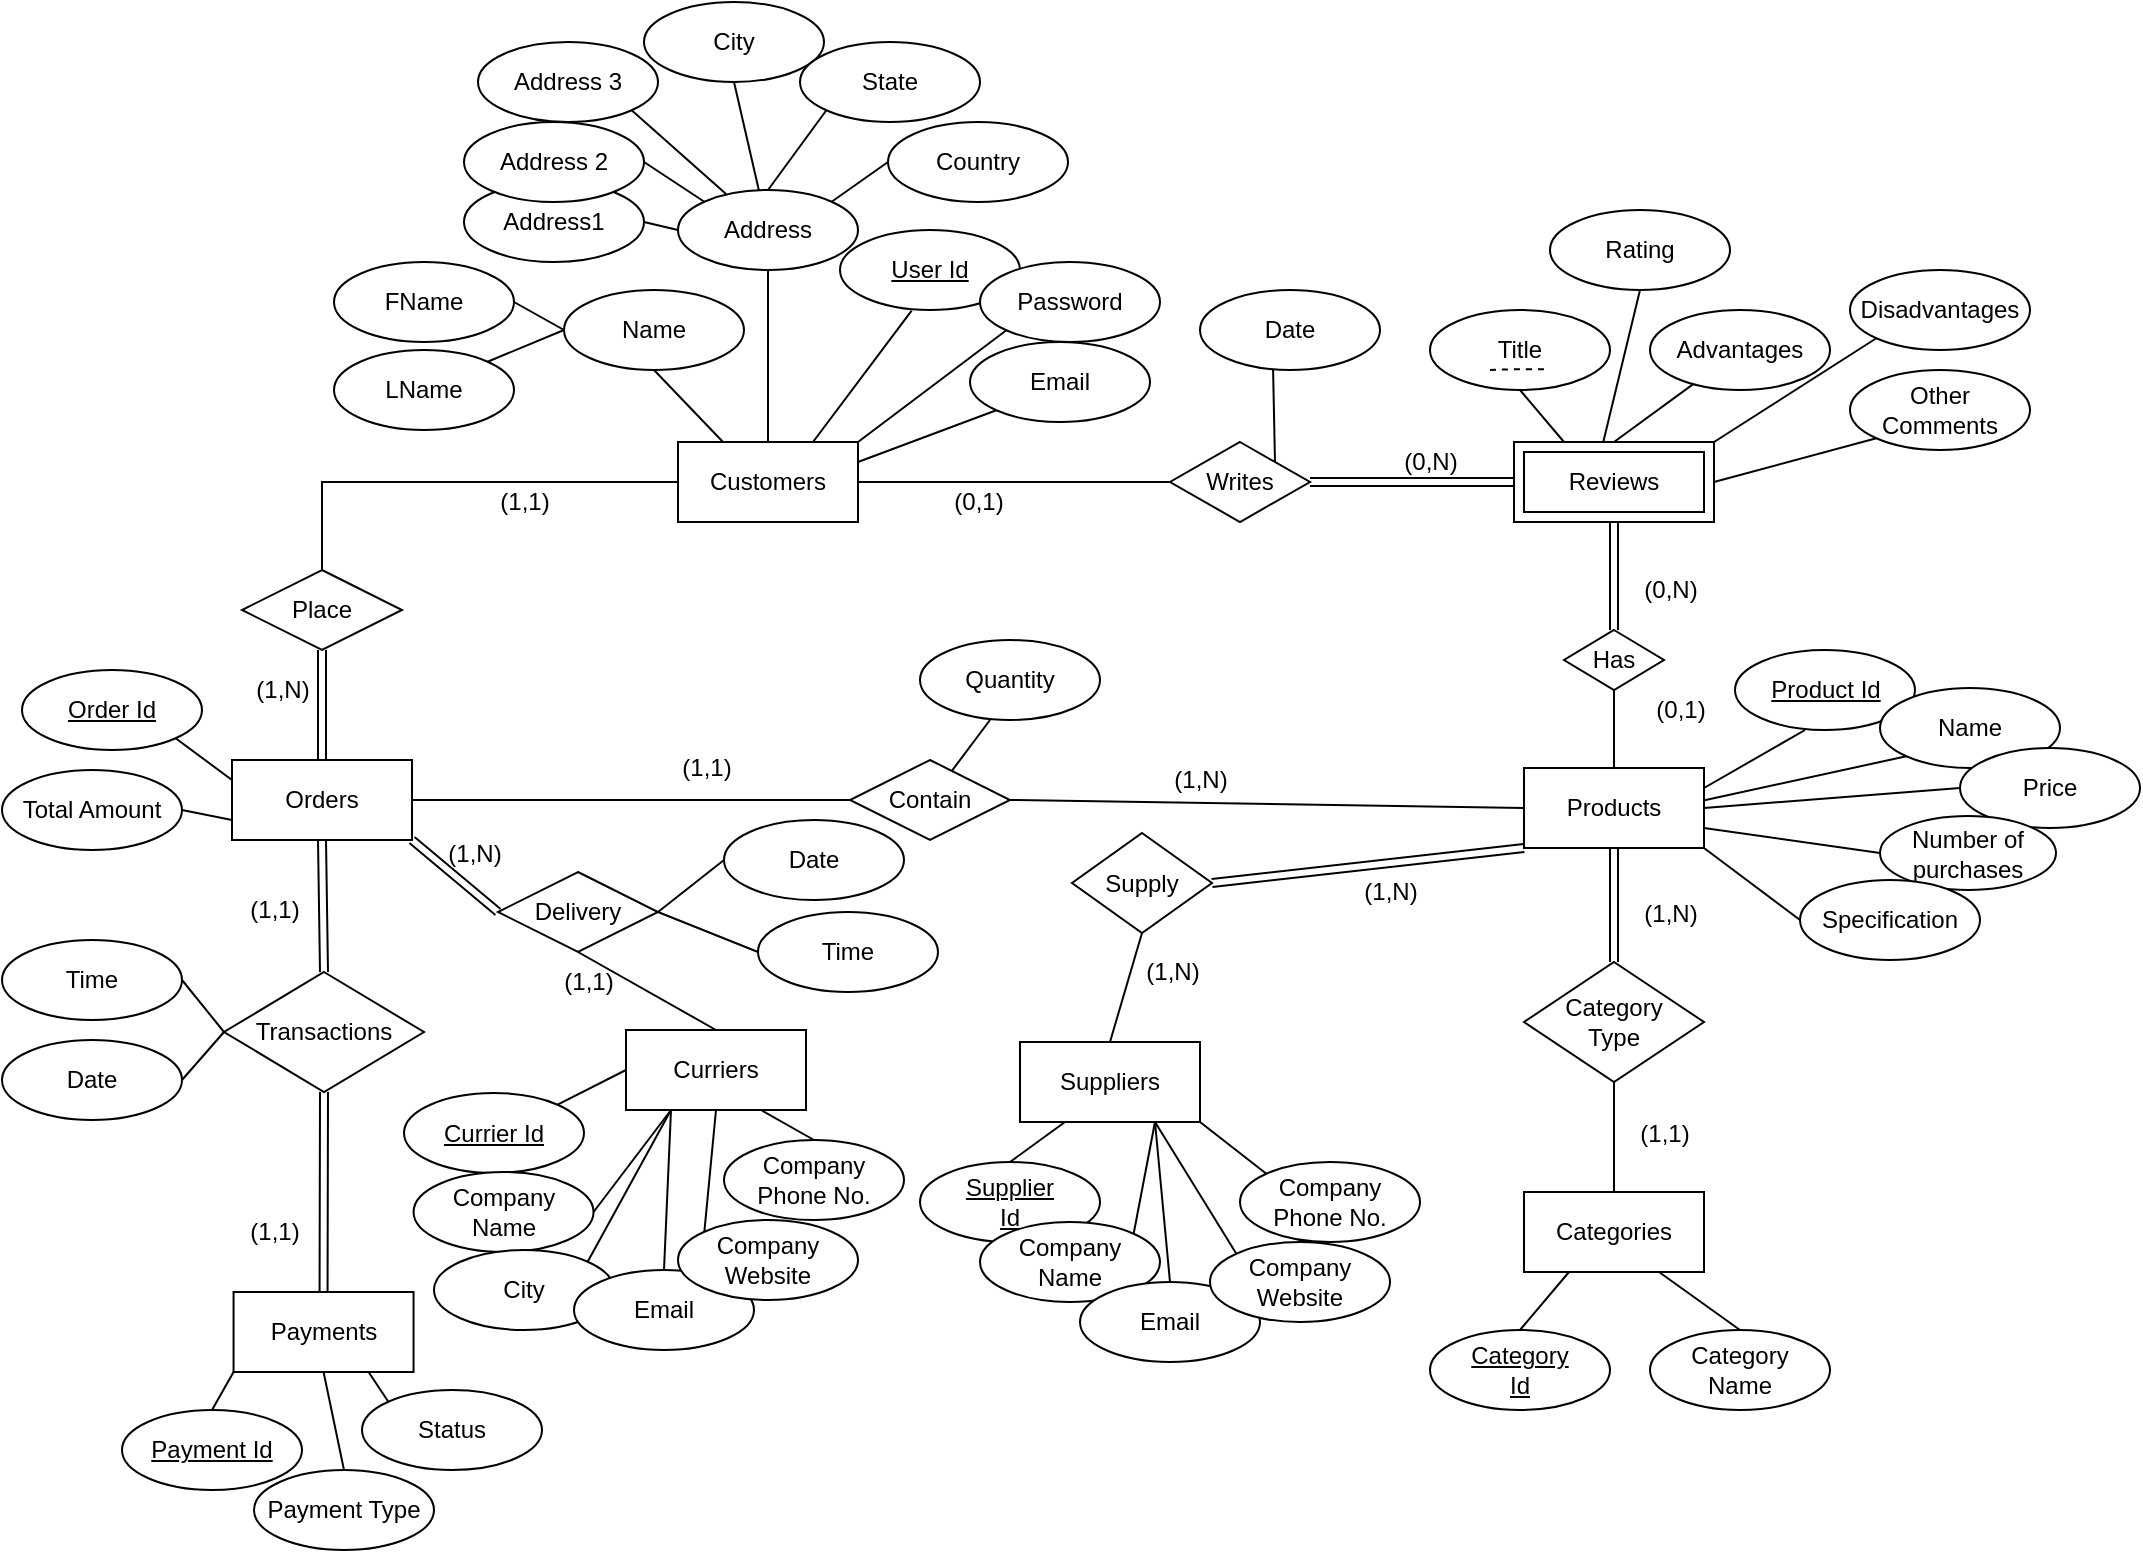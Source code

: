 <mxfile version="12.8.8" type="device"><diagram id="C5RBs43oDa-KdzZeNtuy" name="Page-1"><mxGraphModel dx="1609" dy="469" grid="1" gridSize="10" guides="1" tooltips="1" connect="1" arrows="1" fold="1" page="1" pageScale="1" pageWidth="827" pageHeight="1169" math="0" shadow="0"><root><mxCell id="WIyWlLk6GJQsqaUBKTNV-0"/><mxCell id="WIyWlLk6GJQsqaUBKTNV-1" parent="WIyWlLk6GJQsqaUBKTNV-0"/><mxCell id="4yRREHKx-woTdIR72uTQ-0" value="Customers" style="rounded=0;whiteSpace=wrap;html=1;" parent="WIyWlLk6GJQsqaUBKTNV-1" vertex="1"><mxGeometry x="217" y="270" width="90" height="40" as="geometry"/></mxCell><mxCell id="4yRREHKx-woTdIR72uTQ-2" value="Orders" style="rounded=0;whiteSpace=wrap;html=1;" parent="WIyWlLk6GJQsqaUBKTNV-1" vertex="1"><mxGeometry x="-6.0" y="429" width="90" height="40" as="geometry"/></mxCell><mxCell id="4yRREHKx-woTdIR72uTQ-7" value="Payments" style="rounded=0;whiteSpace=wrap;html=1;" parent="WIyWlLk6GJQsqaUBKTNV-1" vertex="1"><mxGeometry x="-5.22" y="695" width="90" height="40" as="geometry"/></mxCell><object label="" id="4yRREHKx-woTdIR72uTQ-14"><mxCell style="endArrow=none;html=1;rounded=0;exitX=0.5;exitY=0;exitDx=0;exitDy=0;entryX=0;entryY=0.5;entryDx=0;entryDy=0;comic=0;" parent="WIyWlLk6GJQsqaUBKTNV-1" source="4yRREHKx-woTdIR72uTQ-27" target="4yRREHKx-woTdIR72uTQ-0" edge="1"><mxGeometry relative="1" as="geometry"><mxPoint x="154" y="314" as="sourcePoint"/><mxPoint x="248" y="284" as="targetPoint"/><Array as="points"><mxPoint x="39" y="290"/></Array></mxGeometry></mxCell></object><mxCell id="4yRREHKx-woTdIR72uTQ-16" value="" style="shape=link;html=1;rounded=0;entryX=0.5;entryY=1;entryDx=0;entryDy=0;" parent="WIyWlLk6GJQsqaUBKTNV-1" source="4yRREHKx-woTdIR72uTQ-2" target="4yRREHKx-woTdIR72uTQ-27" edge="1"><mxGeometry relative="1" as="geometry"><mxPoint x="134" y="454" as="sourcePoint"/><mxPoint x="44" y="324" as="targetPoint"/></mxGeometry></mxCell><mxCell id="4yRREHKx-woTdIR72uTQ-19" value="(1,N)" style="text;html=1;align=center;verticalAlign=middle;resizable=0;points=[];autosize=1;" parent="WIyWlLk6GJQsqaUBKTNV-1" vertex="1"><mxGeometry x="-1" y="384" width="40" height="20" as="geometry"/></mxCell><mxCell id="4yRREHKx-woTdIR72uTQ-20" value="(1,1)" style="text;html=1;align=center;verticalAlign=middle;resizable=0;points=[];autosize=1;" parent="WIyWlLk6GJQsqaUBKTNV-1" vertex="1"><mxGeometry x="120" y="290" width="40" height="20" as="geometry"/></mxCell><mxCell id="4yRREHKx-woTdIR72uTQ-21" value="Transactions" style="shape=rhombus;perimeter=rhombusPerimeter;whiteSpace=wrap;html=1;align=center;" parent="WIyWlLk6GJQsqaUBKTNV-1" vertex="1"><mxGeometry x="-10" y="535" width="100" height="60" as="geometry"/></mxCell><mxCell id="4yRREHKx-woTdIR72uTQ-22" value="" style="shape=link;html=1;rounded=0;entryX=0.5;entryY=1;entryDx=0;entryDy=0;exitX=0.5;exitY=0;exitDx=0;exitDy=0;" parent="WIyWlLk6GJQsqaUBKTNV-1" source="4yRREHKx-woTdIR72uTQ-21" target="4yRREHKx-woTdIR72uTQ-2" edge="1"><mxGeometry relative="1" as="geometry"><mxPoint x="49.78" y="444" as="sourcePoint"/><mxPoint x="49.78" y="384" as="targetPoint"/></mxGeometry></mxCell><mxCell id="4yRREHKx-woTdIR72uTQ-23" value="(1,1)" style="text;html=1;align=center;verticalAlign=middle;resizable=0;points=[];autosize=1;" parent="WIyWlLk6GJQsqaUBKTNV-1" vertex="1"><mxGeometry x="-5.22" y="494" width="40" height="20" as="geometry"/></mxCell><mxCell id="4yRREHKx-woTdIR72uTQ-25" value="" style="shape=link;html=1;rounded=0;entryX=0.5;entryY=1;entryDx=0;entryDy=0;exitX=0.5;exitY=0;exitDx=0;exitDy=0;" parent="WIyWlLk6GJQsqaUBKTNV-1" source="4yRREHKx-woTdIR72uTQ-7" target="4yRREHKx-woTdIR72uTQ-21" edge="1"><mxGeometry relative="1" as="geometry"><mxPoint x="49.78" y="495" as="sourcePoint"/><mxPoint x="49.78" y="445" as="targetPoint"/></mxGeometry></mxCell><mxCell id="4yRREHKx-woTdIR72uTQ-26" value="(1,1)" style="text;html=1;align=center;verticalAlign=middle;resizable=0;points=[];autosize=1;" parent="WIyWlLk6GJQsqaUBKTNV-1" vertex="1"><mxGeometry x="-5.22" y="655" width="40" height="20" as="geometry"/></mxCell><mxCell id="4yRREHKx-woTdIR72uTQ-27" value="Place" style="shape=rhombus;perimeter=rhombusPerimeter;whiteSpace=wrap;html=1;align=center;" parent="WIyWlLk6GJQsqaUBKTNV-1" vertex="1"><mxGeometry x="-1" y="334" width="80" height="40" as="geometry"/></mxCell><mxCell id="4yRREHKx-woTdIR72uTQ-28" value="Writes" style="shape=rhombus;perimeter=rhombusPerimeter;whiteSpace=wrap;html=1;align=center;" parent="WIyWlLk6GJQsqaUBKTNV-1" vertex="1"><mxGeometry x="463" y="270" width="70" height="40" as="geometry"/></mxCell><mxCell id="4yRREHKx-woTdIR72uTQ-29" value="" style="endArrow=none;html=1;rounded=0;entryX=0;entryY=0.5;entryDx=0;entryDy=0;exitX=1;exitY=0.5;exitDx=0;exitDy=0;" parent="WIyWlLk6GJQsqaUBKTNV-1" source="4yRREHKx-woTdIR72uTQ-0" target="4yRREHKx-woTdIR72uTQ-28" edge="1"><mxGeometry relative="1" as="geometry"><mxPoint x="213" y="480" as="sourcePoint"/><mxPoint x="373" y="480" as="targetPoint"/></mxGeometry></mxCell><mxCell id="4yRREHKx-woTdIR72uTQ-30" value="(0,1)" style="text;html=1;align=center;verticalAlign=middle;resizable=0;points=[];autosize=1;" parent="WIyWlLk6GJQsqaUBKTNV-1" vertex="1"><mxGeometry x="347" y="290" width="40" height="20" as="geometry"/></mxCell><mxCell id="4yRREHKx-woTdIR72uTQ-31" value="Reviews" style="shape=ext;margin=3;double=1;whiteSpace=wrap;html=1;align=center;" parent="WIyWlLk6GJQsqaUBKTNV-1" vertex="1"><mxGeometry x="635" y="270" width="100" height="40" as="geometry"/></mxCell><mxCell id="4yRREHKx-woTdIR72uTQ-32" value="" style="shape=link;html=1;rounded=0;entryX=1;entryY=0.5;entryDx=0;entryDy=0;" parent="WIyWlLk6GJQsqaUBKTNV-1" source="4yRREHKx-woTdIR72uTQ-31" target="4yRREHKx-woTdIR72uTQ-28" edge="1"><mxGeometry relative="1" as="geometry"><mxPoint x="133" y="420" as="sourcePoint"/><mxPoint x="133" y="360" as="targetPoint"/></mxGeometry></mxCell><mxCell id="4yRREHKx-woTdIR72uTQ-33" value="(0,N)" style="text;html=1;align=center;verticalAlign=middle;resizable=0;points=[];autosize=1;" parent="WIyWlLk6GJQsqaUBKTNV-1" vertex="1"><mxGeometry x="573" y="270" width="40" height="20" as="geometry"/></mxCell><mxCell id="4yRREHKx-woTdIR72uTQ-34" value="Products" style="rounded=0;whiteSpace=wrap;html=1;" parent="WIyWlLk6GJQsqaUBKTNV-1" vertex="1"><mxGeometry x="640" y="433" width="90" height="40" as="geometry"/></mxCell><mxCell id="4yRREHKx-woTdIR72uTQ-35" value="Contain" style="shape=rhombus;perimeter=rhombusPerimeter;whiteSpace=wrap;html=1;align=center;" parent="WIyWlLk6GJQsqaUBKTNV-1" vertex="1"><mxGeometry x="303" y="429" width="80" height="40" as="geometry"/></mxCell><mxCell id="4yRREHKx-woTdIR72uTQ-37" value="(1,1)" style="text;html=1;align=center;verticalAlign=middle;resizable=0;points=[];autosize=1;" parent="WIyWlLk6GJQsqaUBKTNV-1" vertex="1"><mxGeometry x="211" y="423" width="40" height="20" as="geometry"/></mxCell><mxCell id="4yRREHKx-woTdIR72uTQ-39" value="" style="endArrow=none;html=1;rounded=0;exitX=1;exitY=0.5;exitDx=0;exitDy=0;entryX=0;entryY=0.5;entryDx=0;entryDy=0;" parent="WIyWlLk6GJQsqaUBKTNV-1" source="4yRREHKx-woTdIR72uTQ-2" target="4yRREHKx-woTdIR72uTQ-35" edge="1"><mxGeometry relative="1" as="geometry"><mxPoint x="239" y="493" as="sourcePoint"/><mxPoint x="334" y="443" as="targetPoint"/></mxGeometry></mxCell><mxCell id="4yRREHKx-woTdIR72uTQ-41" value="" style="endArrow=none;html=1;rounded=0;exitX=1;exitY=0.5;exitDx=0;exitDy=0;entryX=0;entryY=0.5;entryDx=0;entryDy=0;" parent="WIyWlLk6GJQsqaUBKTNV-1" source="4yRREHKx-woTdIR72uTQ-35" target="4yRREHKx-woTdIR72uTQ-34" edge="1"><mxGeometry relative="1" as="geometry"><mxPoint x="173" y="459" as="sourcePoint"/><mxPoint x="312" y="459" as="targetPoint"/></mxGeometry></mxCell><mxCell id="4yRREHKx-woTdIR72uTQ-42" value="(1,N)" style="text;html=1;align=center;verticalAlign=middle;resizable=0;points=[];autosize=1;" parent="WIyWlLk6GJQsqaUBKTNV-1" vertex="1"><mxGeometry x="458" y="429" width="40" height="20" as="geometry"/></mxCell><mxCell id="4yRREHKx-woTdIR72uTQ-43" value="Has" style="shape=rhombus;perimeter=rhombusPerimeter;whiteSpace=wrap;html=1;align=center;" parent="WIyWlLk6GJQsqaUBKTNV-1" vertex="1"><mxGeometry x="660" y="364" width="50" height="30" as="geometry"/></mxCell><mxCell id="4yRREHKx-woTdIR72uTQ-46" value="" style="endArrow=none;html=1;rounded=0;exitX=0.5;exitY=0;exitDx=0;exitDy=0;entryX=0.5;entryY=1;entryDx=0;entryDy=0;" parent="WIyWlLk6GJQsqaUBKTNV-1" source="4yRREHKx-woTdIR72uTQ-34" target="4yRREHKx-woTdIR72uTQ-43" edge="1"><mxGeometry relative="1" as="geometry"><mxPoint x="298" y="503" as="sourcePoint"/><mxPoint x="693" y="394" as="targetPoint"/></mxGeometry></mxCell><mxCell id="4yRREHKx-woTdIR72uTQ-47" value="" style="shape=link;html=1;rounded=0;entryX=0.5;entryY=1;entryDx=0;entryDy=0;exitX=0.5;exitY=0;exitDx=0;exitDy=0;" parent="WIyWlLk6GJQsqaUBKTNV-1" source="4yRREHKx-woTdIR72uTQ-43" target="4yRREHKx-woTdIR72uTQ-31" edge="1"><mxGeometry relative="1" as="geometry"><mxPoint x="213" y="424.0" as="sourcePoint"/><mxPoint x="213" y="364.0" as="targetPoint"/></mxGeometry></mxCell><mxCell id="4yRREHKx-woTdIR72uTQ-49" value="(0,N)" style="text;html=1;align=center;verticalAlign=middle;resizable=0;points=[];autosize=1;" parent="WIyWlLk6GJQsqaUBKTNV-1" vertex="1"><mxGeometry x="693" y="334" width="40" height="20" as="geometry"/></mxCell><mxCell id="4yRREHKx-woTdIR72uTQ-50" value="(0,1)" style="text;html=1;align=center;verticalAlign=middle;resizable=0;points=[];autosize=1;" parent="WIyWlLk6GJQsqaUBKTNV-1" vertex="1"><mxGeometry x="698" y="394" width="40" height="20" as="geometry"/></mxCell><mxCell id="4yRREHKx-woTdIR72uTQ-51" value="Delivery" style="shape=rhombus;perimeter=rhombusPerimeter;whiteSpace=wrap;html=1;align=center;" parent="WIyWlLk6GJQsqaUBKTNV-1" vertex="1"><mxGeometry x="127" y="485" width="80" height="40" as="geometry"/></mxCell><mxCell id="4yRREHKx-woTdIR72uTQ-53" value="" style="shape=link;html=1;rounded=0;entryX=1;entryY=1;entryDx=0;entryDy=0;exitX=0;exitY=0.5;exitDx=0;exitDy=0;" parent="WIyWlLk6GJQsqaUBKTNV-1" source="4yRREHKx-woTdIR72uTQ-51" target="4yRREHKx-woTdIR72uTQ-2" edge="1"><mxGeometry relative="1" as="geometry"><mxPoint x="159" y="433" as="sourcePoint"/><mxPoint x="159" y="373" as="targetPoint"/></mxGeometry></mxCell><mxCell id="4yRREHKx-woTdIR72uTQ-55" value="Curriers" style="rounded=0;whiteSpace=wrap;html=1;" parent="WIyWlLk6GJQsqaUBKTNV-1" vertex="1"><mxGeometry x="191" y="564" width="90" height="40" as="geometry"/></mxCell><mxCell id="4yRREHKx-woTdIR72uTQ-56" value="" style="endArrow=none;html=1;rounded=0;exitX=0.5;exitY=0;exitDx=0;exitDy=0;entryX=0.5;entryY=1;entryDx=0;entryDy=0;" parent="WIyWlLk6GJQsqaUBKTNV-1" source="4yRREHKx-woTdIR72uTQ-55" target="4yRREHKx-woTdIR72uTQ-51" edge="1"><mxGeometry relative="1" as="geometry"><mxPoint x="241" y="394" as="sourcePoint"/><mxPoint x="401" y="394" as="targetPoint"/></mxGeometry></mxCell><mxCell id="4yRREHKx-woTdIR72uTQ-57" value="(1,N)" style="text;html=1;align=center;verticalAlign=middle;resizable=0;points=[];autosize=1;" parent="WIyWlLk6GJQsqaUBKTNV-1" vertex="1"><mxGeometry x="95" y="465.5" width="40" height="20" as="geometry"/></mxCell><mxCell id="4yRREHKx-woTdIR72uTQ-58" value="(1,1)" style="text;html=1;align=center;verticalAlign=middle;resizable=0;points=[];autosize=1;" parent="WIyWlLk6GJQsqaUBKTNV-1" vertex="1"><mxGeometry x="152" y="530" width="40" height="20" as="geometry"/></mxCell><mxCell id="4yRREHKx-woTdIR72uTQ-59" value="Supply" style="shape=rhombus;perimeter=rhombusPerimeter;whiteSpace=wrap;html=1;align=center;" parent="WIyWlLk6GJQsqaUBKTNV-1" vertex="1"><mxGeometry x="414" y="465.5" width="70" height="50" as="geometry"/></mxCell><mxCell id="4yRREHKx-woTdIR72uTQ-60" value="" style="shape=link;html=1;rounded=0;entryX=0;entryY=1;entryDx=0;entryDy=0;exitX=1;exitY=0.5;exitDx=0;exitDy=0;" parent="WIyWlLk6GJQsqaUBKTNV-1" source="4yRREHKx-woTdIR72uTQ-59" target="4yRREHKx-woTdIR72uTQ-34" edge="1"><mxGeometry relative="1" as="geometry"><mxPoint x="338" y="479" as="sourcePoint"/><mxPoint x="498" y="479" as="targetPoint"/></mxGeometry></mxCell><mxCell id="4yRREHKx-woTdIR72uTQ-63" value="Suppliers" style="rounded=0;whiteSpace=wrap;html=1;" parent="WIyWlLk6GJQsqaUBKTNV-1" vertex="1"><mxGeometry x="388" y="570" width="90" height="40" as="geometry"/></mxCell><mxCell id="4yRREHKx-woTdIR72uTQ-64" value="" style="endArrow=none;html=1;rounded=0;entryX=0.5;entryY=0;entryDx=0;entryDy=0;exitX=0.5;exitY=1;exitDx=0;exitDy=0;" parent="WIyWlLk6GJQsqaUBKTNV-1" source="4yRREHKx-woTdIR72uTQ-59" target="4yRREHKx-woTdIR72uTQ-63" edge="1"><mxGeometry relative="1" as="geometry"><mxPoint x="338" y="440" as="sourcePoint"/><mxPoint x="498" y="440" as="targetPoint"/></mxGeometry></mxCell><mxCell id="4yRREHKx-woTdIR72uTQ-65" value="(1,N)" style="text;html=1;align=center;verticalAlign=middle;resizable=0;points=[];autosize=1;" parent="WIyWlLk6GJQsqaUBKTNV-1" vertex="1"><mxGeometry x="444" y="525" width="40" height="20" as="geometry"/></mxCell><mxCell id="4yRREHKx-woTdIR72uTQ-66" value="(1,N)" style="text;html=1;align=center;verticalAlign=middle;resizable=0;points=[];autosize=1;" parent="WIyWlLk6GJQsqaUBKTNV-1" vertex="1"><mxGeometry x="553" y="485" width="40" height="20" as="geometry"/></mxCell><mxCell id="4yRREHKx-woTdIR72uTQ-67" value="Category&lt;br&gt;Type" style="shape=rhombus;perimeter=rhombusPerimeter;whiteSpace=wrap;html=1;align=center;" parent="WIyWlLk6GJQsqaUBKTNV-1" vertex="1"><mxGeometry x="640" y="530" width="90" height="60" as="geometry"/></mxCell><mxCell id="4yRREHKx-woTdIR72uTQ-68" value="Categories" style="rounded=0;whiteSpace=wrap;html=1;" parent="WIyWlLk6GJQsqaUBKTNV-1" vertex="1"><mxGeometry x="640" y="645" width="90" height="40" as="geometry"/></mxCell><mxCell id="4yRREHKx-woTdIR72uTQ-69" value="" style="shape=link;html=1;rounded=0;entryX=0.5;entryY=1;entryDx=0;entryDy=0;exitX=0.5;exitY=0;exitDx=0;exitDy=0;" parent="WIyWlLk6GJQsqaUBKTNV-1" source="4yRREHKx-woTdIR72uTQ-67" target="4yRREHKx-woTdIR72uTQ-34" edge="1"><mxGeometry relative="1" as="geometry"><mxPoint x="563" y="524.5" as="sourcePoint"/><mxPoint x="653" y="474.5" as="targetPoint"/></mxGeometry></mxCell><mxCell id="4yRREHKx-woTdIR72uTQ-70" value="" style="endArrow=none;html=1;rounded=0;entryX=0.5;entryY=1;entryDx=0;entryDy=0;exitX=0.5;exitY=0;exitDx=0;exitDy=0;" parent="WIyWlLk6GJQsqaUBKTNV-1" source="4yRREHKx-woTdIR72uTQ-68" target="4yRREHKx-woTdIR72uTQ-67" edge="1"><mxGeometry relative="1" as="geometry"><mxPoint x="423" y="435.5" as="sourcePoint"/><mxPoint x="583" y="435.5" as="targetPoint"/></mxGeometry></mxCell><mxCell id="4yRREHKx-woTdIR72uTQ-71" value="(1,N)" style="text;html=1;align=center;verticalAlign=middle;resizable=0;points=[];autosize=1;" parent="WIyWlLk6GJQsqaUBKTNV-1" vertex="1"><mxGeometry x="693" y="495.5" width="40" height="20" as="geometry"/></mxCell><mxCell id="4yRREHKx-woTdIR72uTQ-72" value="(1,1)" style="text;html=1;align=center;verticalAlign=middle;resizable=0;points=[];autosize=1;" parent="WIyWlLk6GJQsqaUBKTNV-1" vertex="1"><mxGeometry x="690" y="605.5" width="40" height="20" as="geometry"/></mxCell><mxCell id="4yRREHKx-woTdIR72uTQ-75" value="FName" style="ellipse;whiteSpace=wrap;html=1;align=center;" parent="WIyWlLk6GJQsqaUBKTNV-1" vertex="1"><mxGeometry x="45" y="180" width="90" height="40" as="geometry"/></mxCell><mxCell id="4yRREHKx-woTdIR72uTQ-77" value="Name" style="ellipse;whiteSpace=wrap;html=1;align=center;" parent="WIyWlLk6GJQsqaUBKTNV-1" vertex="1"><mxGeometry x="160" y="194" width="90" height="40" as="geometry"/></mxCell><mxCell id="4yRREHKx-woTdIR72uTQ-78" value="LName" style="ellipse;whiteSpace=wrap;html=1;align=center;" parent="WIyWlLk6GJQsqaUBKTNV-1" vertex="1"><mxGeometry x="45" y="224" width="90" height="40" as="geometry"/></mxCell><mxCell id="4yRREHKx-woTdIR72uTQ-81" value="Address" style="ellipse;whiteSpace=wrap;html=1;align=center;" parent="WIyWlLk6GJQsqaUBKTNV-1" vertex="1"><mxGeometry x="217" y="144" width="90" height="40" as="geometry"/></mxCell><mxCell id="4yRREHKx-woTdIR72uTQ-83" value="" style="endArrow=none;html=1;rounded=0;exitX=1;exitY=0;exitDx=0;exitDy=0;entryX=0;entryY=0.5;entryDx=0;entryDy=0;" parent="WIyWlLk6GJQsqaUBKTNV-1" source="4yRREHKx-woTdIR72uTQ-78" target="4yRREHKx-woTdIR72uTQ-77" edge="1"><mxGeometry relative="1" as="geometry"><mxPoint x="109.564" y="164.255" as="sourcePoint"/><mxPoint x="136.436" y="175.745" as="targetPoint"/></mxGeometry></mxCell><mxCell id="4yRREHKx-woTdIR72uTQ-84" value="Address1" style="ellipse;whiteSpace=wrap;html=1;align=center;" parent="WIyWlLk6GJQsqaUBKTNV-1" vertex="1"><mxGeometry x="110" y="140" width="90" height="40" as="geometry"/></mxCell><mxCell id="4yRREHKx-woTdIR72uTQ-85" value="Address 2" style="ellipse;whiteSpace=wrap;html=1;align=center;" parent="WIyWlLk6GJQsqaUBKTNV-1" vertex="1"><mxGeometry x="110" y="110" width="90" height="40" as="geometry"/></mxCell><mxCell id="4yRREHKx-woTdIR72uTQ-86" value="City" style="ellipse;whiteSpace=wrap;html=1;align=center;" parent="WIyWlLk6GJQsqaUBKTNV-1" vertex="1"><mxGeometry x="200" y="50" width="90" height="40" as="geometry"/></mxCell><mxCell id="4yRREHKx-woTdIR72uTQ-87" value="State" style="ellipse;whiteSpace=wrap;html=1;align=center;" parent="WIyWlLk6GJQsqaUBKTNV-1" vertex="1"><mxGeometry x="278" y="70" width="90" height="40" as="geometry"/></mxCell><mxCell id="4yRREHKx-woTdIR72uTQ-89" value="Country" style="ellipse;whiteSpace=wrap;html=1;align=center;" parent="WIyWlLk6GJQsqaUBKTNV-1" vertex="1"><mxGeometry x="322" y="110" width="90" height="40" as="geometry"/></mxCell><mxCell id="4yRREHKx-woTdIR72uTQ-90" value="" style="endArrow=none;html=1;rounded=0;exitX=0.5;exitY=1;exitDx=0;exitDy=0;entryX=0.25;entryY=0;entryDx=0;entryDy=0;" parent="WIyWlLk6GJQsqaUBKTNV-1" source="4yRREHKx-woTdIR72uTQ-77" target="4yRREHKx-woTdIR72uTQ-0" edge="1"><mxGeometry relative="1" as="geometry"><mxPoint x="363" y="280" as="sourcePoint"/><mxPoint x="523" y="280" as="targetPoint"/></mxGeometry></mxCell><mxCell id="4yRREHKx-woTdIR72uTQ-91" value="" style="endArrow=none;html=1;rounded=0;exitX=0.5;exitY=1;exitDx=0;exitDy=0;entryX=0.5;entryY=0;entryDx=0;entryDy=0;" parent="WIyWlLk6GJQsqaUBKTNV-1" source="4yRREHKx-woTdIR72uTQ-81" target="4yRREHKx-woTdIR72uTQ-0" edge="1"><mxGeometry relative="1" as="geometry"><mxPoint x="199.564" y="204.255" as="sourcePoint"/><mxPoint x="249.5" y="280" as="targetPoint"/></mxGeometry></mxCell><mxCell id="4yRREHKx-woTdIR72uTQ-93" value="" style="endArrow=none;html=1;rounded=0;exitX=1;exitY=0.5;exitDx=0;exitDy=0;entryX=0;entryY=0.5;entryDx=0;entryDy=0;" parent="WIyWlLk6GJQsqaUBKTNV-1" source="4yRREHKx-woTdIR72uTQ-84" target="4yRREHKx-woTdIR72uTQ-81" edge="1"><mxGeometry relative="1" as="geometry"><mxPoint x="363" y="280" as="sourcePoint"/><mxPoint x="523" y="280" as="targetPoint"/></mxGeometry></mxCell><mxCell id="4yRREHKx-woTdIR72uTQ-94" value="" style="endArrow=none;html=1;rounded=0;exitX=0;exitY=0;exitDx=0;exitDy=0;entryX=1;entryY=0.5;entryDx=0;entryDy=0;" parent="WIyWlLk6GJQsqaUBKTNV-1" source="4yRREHKx-woTdIR72uTQ-81" target="4yRREHKx-woTdIR72uTQ-85" edge="1"><mxGeometry relative="1" as="geometry"><mxPoint x="227" y="130" as="sourcePoint"/><mxPoint x="245" y="110" as="targetPoint"/></mxGeometry></mxCell><mxCell id="4yRREHKx-woTdIR72uTQ-95" value="" style="endArrow=none;html=1;rounded=0;entryX=0.5;entryY=1;entryDx=0;entryDy=0;" parent="WIyWlLk6GJQsqaUBKTNV-1" source="4yRREHKx-woTdIR72uTQ-81" target="4yRREHKx-woTdIR72uTQ-86" edge="1"><mxGeometry relative="1" as="geometry"><mxPoint x="237" y="140" as="sourcePoint"/><mxPoint x="255" y="120" as="targetPoint"/></mxGeometry></mxCell><mxCell id="4yRREHKx-woTdIR72uTQ-96" value="" style="endArrow=none;html=1;rounded=0;exitX=0.5;exitY=0;exitDx=0;exitDy=0;entryX=0;entryY=1;entryDx=0;entryDy=0;" parent="WIyWlLk6GJQsqaUBKTNV-1" source="4yRREHKx-woTdIR72uTQ-81" target="4yRREHKx-woTdIR72uTQ-87" edge="1"><mxGeometry relative="1" as="geometry"><mxPoint x="247" y="150" as="sourcePoint"/><mxPoint x="265" y="130" as="targetPoint"/></mxGeometry></mxCell><mxCell id="4yRREHKx-woTdIR72uTQ-97" value="" style="endArrow=none;html=1;rounded=0;exitX=1;exitY=0;exitDx=0;exitDy=0;entryX=0;entryY=0.5;entryDx=0;entryDy=0;" parent="WIyWlLk6GJQsqaUBKTNV-1" source="4yRREHKx-woTdIR72uTQ-81" target="4yRREHKx-woTdIR72uTQ-89" edge="1"><mxGeometry relative="1" as="geometry"><mxPoint x="321.564" y="95.745" as="sourcePoint"/><mxPoint x="330.436" y="64.255" as="targetPoint"/></mxGeometry></mxCell><mxCell id="4yRREHKx-woTdIR72uTQ-98" value="User Id" style="ellipse;whiteSpace=wrap;html=1;align=center;fontStyle=4" parent="WIyWlLk6GJQsqaUBKTNV-1" vertex="1"><mxGeometry x="298" y="164" width="90" height="40" as="geometry"/></mxCell><mxCell id="4yRREHKx-woTdIR72uTQ-99" value="Password" style="ellipse;whiteSpace=wrap;html=1;align=center;" parent="WIyWlLk6GJQsqaUBKTNV-1" vertex="1"><mxGeometry x="368" y="180" width="90" height="40" as="geometry"/></mxCell><mxCell id="4yRREHKx-woTdIR72uTQ-101" value="" style="endArrow=none;html=1;rounded=0;exitX=0.75;exitY=0;exitDx=0;exitDy=0;entryX=0.398;entryY=1.007;entryDx=0;entryDy=0;entryPerimeter=0;" parent="WIyWlLk6GJQsqaUBKTNV-1" source="4yRREHKx-woTdIR72uTQ-0" target="4yRREHKx-woTdIR72uTQ-98" edge="1"><mxGeometry relative="1" as="geometry"><mxPoint x="423" y="220" as="sourcePoint"/><mxPoint x="583" y="220" as="targetPoint"/></mxGeometry></mxCell><mxCell id="4yRREHKx-woTdIR72uTQ-102" value="Email" style="ellipse;whiteSpace=wrap;html=1;align=center;" parent="WIyWlLk6GJQsqaUBKTNV-1" vertex="1"><mxGeometry x="363" y="220" width="90" height="40" as="geometry"/></mxCell><mxCell id="4yRREHKx-woTdIR72uTQ-103" value="" style="endArrow=none;html=1;rounded=0;exitX=0;exitY=1;exitDx=0;exitDy=0;entryX=1;entryY=0;entryDx=0;entryDy=0;" parent="WIyWlLk6GJQsqaUBKTNV-1" source="4yRREHKx-woTdIR72uTQ-99" target="4yRREHKx-woTdIR72uTQ-0" edge="1"><mxGeometry relative="1" as="geometry"><mxPoint x="423" y="220" as="sourcePoint"/><mxPoint x="583" y="220" as="targetPoint"/></mxGeometry></mxCell><mxCell id="4yRREHKx-woTdIR72uTQ-104" value="" style="endArrow=none;html=1;rounded=0;exitX=1;exitY=0.25;exitDx=0;exitDy=0;entryX=0;entryY=1;entryDx=0;entryDy=0;" parent="WIyWlLk6GJQsqaUBKTNV-1" source="4yRREHKx-woTdIR72uTQ-0" target="4yRREHKx-woTdIR72uTQ-102" edge="1"><mxGeometry relative="1" as="geometry"><mxPoint x="423" y="220" as="sourcePoint"/><mxPoint x="583" y="220" as="targetPoint"/></mxGeometry></mxCell><mxCell id="4yRREHKx-woTdIR72uTQ-105" value="Date" style="ellipse;whiteSpace=wrap;html=1;align=center;" parent="WIyWlLk6GJQsqaUBKTNV-1" vertex="1"><mxGeometry x="478" y="194" width="90" height="40" as="geometry"/></mxCell><mxCell id="4yRREHKx-woTdIR72uTQ-106" value="" style="endArrow=none;html=1;rounded=0;entryX=0.406;entryY=0.989;entryDx=0;entryDy=0;entryPerimeter=0;exitX=1;exitY=0;exitDx=0;exitDy=0;" parent="WIyWlLk6GJQsqaUBKTNV-1" source="4yRREHKx-woTdIR72uTQ-28" target="4yRREHKx-woTdIR72uTQ-105" edge="1"><mxGeometry relative="1" as="geometry"><mxPoint x="393" y="320" as="sourcePoint"/><mxPoint x="553" y="320" as="targetPoint"/></mxGeometry></mxCell><mxCell id="4yRREHKx-woTdIR72uTQ-107" value="Title" style="ellipse;whiteSpace=wrap;html=1;align=center;" parent="WIyWlLk6GJQsqaUBKTNV-1" vertex="1"><mxGeometry x="593" y="204" width="90" height="40" as="geometry"/></mxCell><mxCell id="4yRREHKx-woTdIR72uTQ-110" value="" style="endArrow=none;html=1;rounded=0;entryX=0.5;entryY=1;entryDx=0;entryDy=0;exitX=0.25;exitY=0;exitDx=0;exitDy=0;" parent="WIyWlLk6GJQsqaUBKTNV-1" source="4yRREHKx-woTdIR72uTQ-31" target="4yRREHKx-woTdIR72uTQ-107" edge="1"><mxGeometry relative="1" as="geometry"><mxPoint x="363" y="324" as="sourcePoint"/><mxPoint x="523" y="324" as="targetPoint"/></mxGeometry></mxCell><mxCell id="4yRREHKx-woTdIR72uTQ-111" value="&lt;u&gt;Product Id&lt;/u&gt;" style="ellipse;whiteSpace=wrap;html=1;align=center;" parent="WIyWlLk6GJQsqaUBKTNV-1" vertex="1"><mxGeometry x="745.5" y="374" width="90" height="40" as="geometry"/></mxCell><mxCell id="4yRREHKx-woTdIR72uTQ-112" value="Name" style="ellipse;whiteSpace=wrap;html=1;align=center;" parent="WIyWlLk6GJQsqaUBKTNV-1" vertex="1"><mxGeometry x="818" y="393" width="90" height="40" as="geometry"/></mxCell><mxCell id="4yRREHKx-woTdIR72uTQ-113" value="Price" style="ellipse;whiteSpace=wrap;html=1;align=center;" parent="WIyWlLk6GJQsqaUBKTNV-1" vertex="1"><mxGeometry x="858" y="423" width="90" height="40" as="geometry"/></mxCell><mxCell id="4yRREHKx-woTdIR72uTQ-114" value="Number of purchases" style="ellipse;whiteSpace=wrap;html=1;align=center;" parent="WIyWlLk6GJQsqaUBKTNV-1" vertex="1"><mxGeometry x="818" y="457" width="88" height="37" as="geometry"/></mxCell><mxCell id="4yRREHKx-woTdIR72uTQ-115" value="" style="endArrow=none;html=1;rounded=0;entryX=0.5;entryY=1;entryDx=0;entryDy=0;exitX=1;exitY=0.25;exitDx=0;exitDy=0;" parent="WIyWlLk6GJQsqaUBKTNV-1" source="4yRREHKx-woTdIR72uTQ-34" edge="1"><mxGeometry relative="1" as="geometry"><mxPoint x="678" y="424" as="sourcePoint"/><mxPoint x="780.5" y="414" as="targetPoint"/></mxGeometry></mxCell><mxCell id="4yRREHKx-woTdIR72uTQ-117" value="" style="endArrow=none;html=1;rounded=0;entryX=0;entryY=1;entryDx=0;entryDy=0;exitX=1.003;exitY=0.403;exitDx=0;exitDy=0;exitPerimeter=0;" parent="WIyWlLk6GJQsqaUBKTNV-1" source="4yRREHKx-woTdIR72uTQ-34" target="4yRREHKx-woTdIR72uTQ-112" edge="1"><mxGeometry relative="1" as="geometry"><mxPoint x="728" y="444" as="sourcePoint"/><mxPoint x="838" y="413" as="targetPoint"/></mxGeometry></mxCell><mxCell id="4yRREHKx-woTdIR72uTQ-118" value="" style="endArrow=none;html=1;rounded=0;entryX=0;entryY=0.5;entryDx=0;entryDy=0;exitX=1;exitY=0.5;exitDx=0;exitDy=0;" parent="WIyWlLk6GJQsqaUBKTNV-1" source="4yRREHKx-woTdIR72uTQ-34" target="4yRREHKx-woTdIR72uTQ-113" edge="1"><mxGeometry relative="1" as="geometry"><mxPoint x="738" y="454" as="sourcePoint"/><mxPoint x="828.0" y="434" as="targetPoint"/></mxGeometry></mxCell><mxCell id="4yRREHKx-woTdIR72uTQ-120" value="" style="endArrow=none;html=1;rounded=0;exitX=1;exitY=0.75;exitDx=0;exitDy=0;entryX=0;entryY=0.5;entryDx=0;entryDy=0;" parent="WIyWlLk6GJQsqaUBKTNV-1" source="4yRREHKx-woTdIR72uTQ-34" target="4yRREHKx-woTdIR72uTQ-114" edge="1"><mxGeometry relative="1" as="geometry"><mxPoint x="678" y="424" as="sourcePoint"/><mxPoint x="858" y="473" as="targetPoint"/></mxGeometry></mxCell><mxCell id="4yRREHKx-woTdIR72uTQ-121" value="Quantity" style="ellipse;whiteSpace=wrap;html=1;align=center;" parent="WIyWlLk6GJQsqaUBKTNV-1" vertex="1"><mxGeometry x="338" y="369" width="90" height="40" as="geometry"/></mxCell><mxCell id="4yRREHKx-woTdIR72uTQ-122" value="" style="endArrow=none;html=1;rounded=0;entryX=0.5;entryY=1;entryDx=0;entryDy=0;" parent="WIyWlLk6GJQsqaUBKTNV-1" source="4yRREHKx-woTdIR72uTQ-35" edge="1"><mxGeometry relative="1" as="geometry"><mxPoint x="318" y="450" as="sourcePoint"/><mxPoint x="373" y="409" as="targetPoint"/></mxGeometry></mxCell><mxCell id="4yRREHKx-woTdIR72uTQ-123" value="Advantages" style="ellipse;whiteSpace=wrap;html=1;align=center;" parent="WIyWlLk6GJQsqaUBKTNV-1" vertex="1"><mxGeometry x="703" y="204" width="90" height="40" as="geometry"/></mxCell><mxCell id="4yRREHKx-woTdIR72uTQ-125" value="Rating" style="ellipse;whiteSpace=wrap;html=1;align=center;" parent="WIyWlLk6GJQsqaUBKTNV-1" vertex="1"><mxGeometry x="653" y="154" width="90" height="40" as="geometry"/></mxCell><mxCell id="4yRREHKx-woTdIR72uTQ-126" value="" style="endArrow=none;html=1;rounded=0;entryX=0.5;entryY=1;entryDx=0;entryDy=0;exitX=0.447;exitY=-0.006;exitDx=0;exitDy=0;exitPerimeter=0;" parent="WIyWlLk6GJQsqaUBKTNV-1" source="4yRREHKx-woTdIR72uTQ-31" target="4yRREHKx-woTdIR72uTQ-125" edge="1"><mxGeometry relative="1" as="geometry"><mxPoint x="373" y="374" as="sourcePoint"/><mxPoint x="533" y="374" as="targetPoint"/></mxGeometry></mxCell><mxCell id="4yRREHKx-woTdIR72uTQ-127" value="Disadvantages" style="ellipse;whiteSpace=wrap;html=1;align=center;" parent="WIyWlLk6GJQsqaUBKTNV-1" vertex="1"><mxGeometry x="803" y="184" width="90" height="40" as="geometry"/></mxCell><mxCell id="4yRREHKx-woTdIR72uTQ-128" value="Other Comments" style="ellipse;whiteSpace=wrap;html=1;align=center;" parent="WIyWlLk6GJQsqaUBKTNV-1" vertex="1"><mxGeometry x="803" y="234" width="90" height="40" as="geometry"/></mxCell><mxCell id="4yRREHKx-woTdIR72uTQ-129" value="" style="endArrow=none;html=1;rounded=0;exitX=0.5;exitY=0;exitDx=0;exitDy=0;" parent="WIyWlLk6GJQsqaUBKTNV-1" source="4yRREHKx-woTdIR72uTQ-31" target="4yRREHKx-woTdIR72uTQ-123" edge="1"><mxGeometry relative="1" as="geometry"><mxPoint x="703" y="304" as="sourcePoint"/><mxPoint x="863" y="304" as="targetPoint"/></mxGeometry></mxCell><mxCell id="4yRREHKx-woTdIR72uTQ-130" value="" style="endArrow=none;html=1;rounded=0;entryX=0;entryY=1;entryDx=0;entryDy=0;exitX=1;exitY=0;exitDx=0;exitDy=0;" parent="WIyWlLk6GJQsqaUBKTNV-1" source="4yRREHKx-woTdIR72uTQ-31" target="4yRREHKx-woTdIR72uTQ-127" edge="1"><mxGeometry relative="1" as="geometry"><mxPoint x="703" y="304" as="sourcePoint"/><mxPoint x="863" y="304" as="targetPoint"/></mxGeometry></mxCell><mxCell id="4yRREHKx-woTdIR72uTQ-131" value="" style="endArrow=none;html=1;rounded=0;entryX=0;entryY=1;entryDx=0;entryDy=0;exitX=1;exitY=0.5;exitDx=0;exitDy=0;" parent="WIyWlLk6GJQsqaUBKTNV-1" source="4yRREHKx-woTdIR72uTQ-31" target="4yRREHKx-woTdIR72uTQ-128" edge="1"><mxGeometry relative="1" as="geometry"><mxPoint x="703" y="304" as="sourcePoint"/><mxPoint x="863" y="304" as="targetPoint"/></mxGeometry></mxCell><mxCell id="4yRREHKx-woTdIR72uTQ-133" value="" style="endArrow=none;dashed=1;html=1;" parent="WIyWlLk6GJQsqaUBKTNV-1" edge="1"><mxGeometry width="50" height="50" relative="1" as="geometry"><mxPoint x="623" y="234" as="sourcePoint"/><mxPoint x="653" y="233.6" as="targetPoint"/><Array as="points"><mxPoint x="633" y="233.6"/></Array></mxGeometry></mxCell><mxCell id="4yRREHKx-woTdIR72uTQ-134" value="Specification" style="ellipse;whiteSpace=wrap;html=1;align=center;" parent="WIyWlLk6GJQsqaUBKTNV-1" vertex="1"><mxGeometry x="778" y="489" width="90" height="40" as="geometry"/></mxCell><mxCell id="4yRREHKx-woTdIR72uTQ-135" value="" style="endArrow=none;html=1;entryX=1;entryY=1;entryDx=0;entryDy=0;exitX=0;exitY=0.5;exitDx=0;exitDy=0;" parent="WIyWlLk6GJQsqaUBKTNV-1" source="4yRREHKx-woTdIR72uTQ-134" target="4yRREHKx-woTdIR72uTQ-34" edge="1"><mxGeometry width="50" height="50" relative="1" as="geometry"><mxPoint x="768" y="524" as="sourcePoint"/><mxPoint x="818" y="474" as="targetPoint"/></mxGeometry></mxCell><mxCell id="4yRREHKx-woTdIR72uTQ-136" value="Payment Type" style="ellipse;whiteSpace=wrap;html=1;align=center;" parent="WIyWlLk6GJQsqaUBKTNV-1" vertex="1"><mxGeometry x="5" y="784" width="90" height="40" as="geometry"/></mxCell><mxCell id="4yRREHKx-woTdIR72uTQ-139" value="&lt;u&gt;Payment Id&lt;/u&gt;" style="ellipse;whiteSpace=wrap;html=1;align=center;" parent="WIyWlLk6GJQsqaUBKTNV-1" vertex="1"><mxGeometry x="-61" y="754" width="90" height="40" as="geometry"/></mxCell><mxCell id="4yRREHKx-woTdIR72uTQ-143" value="Status" style="ellipse;whiteSpace=wrap;html=1;align=center;" parent="WIyWlLk6GJQsqaUBKTNV-1" vertex="1"><mxGeometry x="59" y="744" width="90" height="40" as="geometry"/></mxCell><mxCell id="4yRREHKx-woTdIR72uTQ-145" value="Time" style="ellipse;whiteSpace=wrap;html=1;align=center;" parent="WIyWlLk6GJQsqaUBKTNV-1" vertex="1"><mxGeometry x="-121" y="519" width="90" height="40" as="geometry"/></mxCell><mxCell id="4yRREHKx-woTdIR72uTQ-148" value="Date" style="ellipse;whiteSpace=wrap;html=1;align=center;" parent="WIyWlLk6GJQsqaUBKTNV-1" vertex="1"><mxGeometry x="-121" y="569" width="90" height="40" as="geometry"/></mxCell><mxCell id="4yRREHKx-woTdIR72uTQ-151" value="" style="endArrow=none;html=1;entryX=1;entryY=0.5;entryDx=0;entryDy=0;exitX=0;exitY=0.5;exitDx=0;exitDy=0;" parent="WIyWlLk6GJQsqaUBKTNV-1" source="4yRREHKx-woTdIR72uTQ-21" target="4yRREHKx-woTdIR72uTQ-145" edge="1"><mxGeometry width="50" height="50" relative="1" as="geometry"><mxPoint x="64.78" y="655" as="sourcePoint"/><mxPoint x="-30.08" y="560.16" as="targetPoint"/></mxGeometry></mxCell><mxCell id="4yRREHKx-woTdIR72uTQ-152" value="" style="endArrow=none;html=1;exitX=1;exitY=0.5;exitDx=0;exitDy=0;entryX=0;entryY=0.5;entryDx=0;entryDy=0;" parent="WIyWlLk6GJQsqaUBKTNV-1" source="4yRREHKx-woTdIR72uTQ-148" target="4yRREHKx-woTdIR72uTQ-21" edge="1"><mxGeometry width="50" height="50" relative="1" as="geometry"><mxPoint x="-25.22" y="600" as="sourcePoint"/><mxPoint x="114.78" y="605" as="targetPoint"/></mxGeometry></mxCell><mxCell id="4yRREHKx-woTdIR72uTQ-157" value="Total Amount" style="ellipse;whiteSpace=wrap;html=1;align=center;" parent="WIyWlLk6GJQsqaUBKTNV-1" vertex="1"><mxGeometry x="-121" y="434" width="90" height="40" as="geometry"/></mxCell><mxCell id="4yRREHKx-woTdIR72uTQ-158" value="&lt;u&gt;Order Id&lt;/u&gt;" style="ellipse;whiteSpace=wrap;html=1;align=center;" parent="WIyWlLk6GJQsqaUBKTNV-1" vertex="1"><mxGeometry x="-111" y="384" width="90" height="40" as="geometry"/></mxCell><mxCell id="4yRREHKx-woTdIR72uTQ-159" value="" style="endArrow=none;html=1;entryX=1;entryY=1;entryDx=0;entryDy=0;exitX=0;exitY=0.25;exitDx=0;exitDy=0;" parent="WIyWlLk6GJQsqaUBKTNV-1" source="4yRREHKx-woTdIR72uTQ-2" target="4yRREHKx-woTdIR72uTQ-158" edge="1"><mxGeometry width="50" height="50" relative="1" as="geometry"><mxPoint x="-1" y="434" as="sourcePoint"/><mxPoint x="409" y="524" as="targetPoint"/></mxGeometry></mxCell><mxCell id="4yRREHKx-woTdIR72uTQ-160" value="" style="endArrow=none;html=1;entryX=1;entryY=0.5;entryDx=0;entryDy=0;exitX=0;exitY=0.75;exitDx=0;exitDy=0;" parent="WIyWlLk6GJQsqaUBKTNV-1" source="4yRREHKx-woTdIR72uTQ-2" target="4yRREHKx-woTdIR72uTQ-157" edge="1"><mxGeometry width="50" height="50" relative="1" as="geometry"><mxPoint x="359" y="574" as="sourcePoint"/><mxPoint x="409" y="524" as="targetPoint"/></mxGeometry></mxCell><mxCell id="4yRREHKx-woTdIR72uTQ-161" value="&lt;u&gt;Currier Id&lt;/u&gt;" style="ellipse;whiteSpace=wrap;html=1;align=center;" parent="WIyWlLk6GJQsqaUBKTNV-1" vertex="1"><mxGeometry x="80" y="595.5" width="90" height="40" as="geometry"/></mxCell><mxCell id="4yRREHKx-woTdIR72uTQ-162" value="Company&lt;br&gt;Name" style="ellipse;whiteSpace=wrap;html=1;align=center;" parent="WIyWlLk6GJQsqaUBKTNV-1" vertex="1"><mxGeometry x="84.78" y="635" width="90" height="40" as="geometry"/></mxCell><mxCell id="4yRREHKx-woTdIR72uTQ-163" value="City" style="ellipse;whiteSpace=wrap;html=1;align=center;" parent="WIyWlLk6GJQsqaUBKTNV-1" vertex="1"><mxGeometry x="95" y="674" width="90" height="40" as="geometry"/></mxCell><mxCell id="4yRREHKx-woTdIR72uTQ-164" value="" style="endArrow=none;html=1;exitX=1;exitY=0;exitDx=0;exitDy=0;entryX=0;entryY=0.5;entryDx=0;entryDy=0;" parent="WIyWlLk6GJQsqaUBKTNV-1" source="4yRREHKx-woTdIR72uTQ-161" target="4yRREHKx-woTdIR72uTQ-55" edge="1"><mxGeometry width="50" height="50" relative="1" as="geometry"><mxPoint x="398" y="474" as="sourcePoint"/><mxPoint x="448" y="424" as="targetPoint"/></mxGeometry></mxCell><mxCell id="4yRREHKx-woTdIR72uTQ-165" value="" style="endArrow=none;html=1;entryX=0.25;entryY=1;entryDx=0;entryDy=0;exitX=1;exitY=0.5;exitDx=0;exitDy=0;" parent="WIyWlLk6GJQsqaUBKTNV-1" source="4yRREHKx-woTdIR72uTQ-162" target="4yRREHKx-woTdIR72uTQ-55" edge="1"><mxGeometry width="50" height="50" relative="1" as="geometry"><mxPoint x="398" y="474" as="sourcePoint"/><mxPoint x="448" y="424" as="targetPoint"/></mxGeometry></mxCell><mxCell id="4yRREHKx-woTdIR72uTQ-166" value="" style="endArrow=none;html=1;exitX=1;exitY=0;exitDx=0;exitDy=0;entryX=0.25;entryY=1;entryDx=0;entryDy=0;" parent="WIyWlLk6GJQsqaUBKTNV-1" source="4yRREHKx-woTdIR72uTQ-163" target="4yRREHKx-woTdIR72uTQ-55" edge="1"><mxGeometry width="50" height="50" relative="1" as="geometry"><mxPoint x="398" y="474" as="sourcePoint"/><mxPoint x="448" y="424" as="targetPoint"/></mxGeometry></mxCell><mxCell id="4yRREHKx-woTdIR72uTQ-168" value="&lt;u&gt;Supplier&lt;br&gt;Id&lt;/u&gt;" style="ellipse;whiteSpace=wrap;html=1;align=center;" parent="WIyWlLk6GJQsqaUBKTNV-1" vertex="1"><mxGeometry x="338" y="630" width="90" height="40" as="geometry"/></mxCell><mxCell id="4yRREHKx-woTdIR72uTQ-169" value="Company&lt;br&gt;Name" style="ellipse;whiteSpace=wrap;html=1;align=center;" parent="WIyWlLk6GJQsqaUBKTNV-1" vertex="1"><mxGeometry x="368" y="660" width="90" height="40" as="geometry"/></mxCell><mxCell id="4yRREHKx-woTdIR72uTQ-170" value="" style="endArrow=none;html=1;exitX=0.5;exitY=0;exitDx=0;exitDy=0;entryX=0.25;entryY=1;entryDx=0;entryDy=0;" parent="WIyWlLk6GJQsqaUBKTNV-1" source="4yRREHKx-woTdIR72uTQ-168" target="4yRREHKx-woTdIR72uTQ-63" edge="1"><mxGeometry width="50" height="50" relative="1" as="geometry"><mxPoint x="428" y="500" as="sourcePoint"/><mxPoint x="478" y="450" as="targetPoint"/></mxGeometry></mxCell><mxCell id="4yRREHKx-woTdIR72uTQ-171" value="" style="endArrow=none;html=1;exitX=1;exitY=0;exitDx=0;exitDy=0;entryX=0.75;entryY=1;entryDx=0;entryDy=0;" parent="WIyWlLk6GJQsqaUBKTNV-1" source="4yRREHKx-woTdIR72uTQ-169" target="4yRREHKx-woTdIR72uTQ-63" edge="1"><mxGeometry width="50" height="50" relative="1" as="geometry"><mxPoint x="488" y="570" as="sourcePoint"/><mxPoint x="538" y="520" as="targetPoint"/></mxGeometry></mxCell><mxCell id="4yRREHKx-woTdIR72uTQ-172" value="Email" style="ellipse;whiteSpace=wrap;html=1;align=center;" parent="WIyWlLk6GJQsqaUBKTNV-1" vertex="1"><mxGeometry x="165" y="684" width="90" height="40" as="geometry"/></mxCell><mxCell id="4yRREHKx-woTdIR72uTQ-173" value="Company&lt;br&gt;Website" style="ellipse;whiteSpace=wrap;html=1;align=center;" parent="WIyWlLk6GJQsqaUBKTNV-1" vertex="1"><mxGeometry x="217" y="659" width="90" height="40" as="geometry"/></mxCell><mxCell id="4yRREHKx-woTdIR72uTQ-174" value="Company&lt;br&gt;Phone No." style="ellipse;whiteSpace=wrap;html=1;align=center;" parent="WIyWlLk6GJQsqaUBKTNV-1" vertex="1"><mxGeometry x="240" y="619" width="90" height="40" as="geometry"/></mxCell><mxCell id="4yRREHKx-woTdIR72uTQ-175" value="" style="endArrow=none;html=1;exitX=0.5;exitY=0;exitDx=0;exitDy=0;entryX=0.25;entryY=1;entryDx=0;entryDy=0;" parent="WIyWlLk6GJQsqaUBKTNV-1" source="4yRREHKx-woTdIR72uTQ-172" target="4yRREHKx-woTdIR72uTQ-55" edge="1"><mxGeometry width="50" height="50" relative="1" as="geometry"><mxPoint x="278" y="644" as="sourcePoint"/><mxPoint x="328" y="594" as="targetPoint"/></mxGeometry></mxCell><mxCell id="4yRREHKx-woTdIR72uTQ-176" value="" style="endArrow=none;html=1;exitX=0;exitY=0;exitDx=0;exitDy=0;entryX=0.5;entryY=1;entryDx=0;entryDy=0;" parent="WIyWlLk6GJQsqaUBKTNV-1" source="4yRREHKx-woTdIR72uTQ-173" target="4yRREHKx-woTdIR72uTQ-55" edge="1"><mxGeometry width="50" height="50" relative="1" as="geometry"><mxPoint x="278" y="644" as="sourcePoint"/><mxPoint x="328" y="594" as="targetPoint"/></mxGeometry></mxCell><mxCell id="4yRREHKx-woTdIR72uTQ-177" value="" style="endArrow=none;html=1;exitX=0.5;exitY=0;exitDx=0;exitDy=0;entryX=0.75;entryY=1;entryDx=0;entryDy=0;" parent="WIyWlLk6GJQsqaUBKTNV-1" source="4yRREHKx-woTdIR72uTQ-174" target="4yRREHKx-woTdIR72uTQ-55" edge="1"><mxGeometry width="50" height="50" relative="1" as="geometry"><mxPoint x="278" y="644" as="sourcePoint"/><mxPoint x="328" y="594" as="targetPoint"/></mxGeometry></mxCell><mxCell id="4yRREHKx-woTdIR72uTQ-179" value="Email" style="ellipse;whiteSpace=wrap;html=1;align=center;" parent="WIyWlLk6GJQsqaUBKTNV-1" vertex="1"><mxGeometry x="418" y="690" width="90" height="40" as="geometry"/></mxCell><mxCell id="4yRREHKx-woTdIR72uTQ-180" value="Company&lt;br&gt;Website" style="ellipse;whiteSpace=wrap;html=1;align=center;" parent="WIyWlLk6GJQsqaUBKTNV-1" vertex="1"><mxGeometry x="483" y="670" width="90" height="40" as="geometry"/></mxCell><mxCell id="4yRREHKx-woTdIR72uTQ-181" value="Company&lt;br&gt;Phone No." style="ellipse;whiteSpace=wrap;html=1;align=center;" parent="WIyWlLk6GJQsqaUBKTNV-1" vertex="1"><mxGeometry x="498" y="630" width="90" height="40" as="geometry"/></mxCell><mxCell id="4yRREHKx-woTdIR72uTQ-182" value="" style="endArrow=none;html=1;entryX=0.75;entryY=1;entryDx=0;entryDy=0;exitX=0.5;exitY=0;exitDx=0;exitDy=0;" parent="WIyWlLk6GJQsqaUBKTNV-1" source="4yRREHKx-woTdIR72uTQ-179" target="4yRREHKx-woTdIR72uTQ-63" edge="1"><mxGeometry width="50" height="50" relative="1" as="geometry"><mxPoint x="308" y="640" as="sourcePoint"/><mxPoint x="358" y="590" as="targetPoint"/></mxGeometry></mxCell><mxCell id="4yRREHKx-woTdIR72uTQ-183" value="" style="endArrow=none;html=1;entryX=0.75;entryY=1;entryDx=0;entryDy=0;exitX=0;exitY=0;exitDx=0;exitDy=0;" parent="WIyWlLk6GJQsqaUBKTNV-1" source="4yRREHKx-woTdIR72uTQ-180" target="4yRREHKx-woTdIR72uTQ-63" edge="1"><mxGeometry width="50" height="50" relative="1" as="geometry"><mxPoint x="308" y="640" as="sourcePoint"/><mxPoint x="358" y="590" as="targetPoint"/></mxGeometry></mxCell><mxCell id="4yRREHKx-woTdIR72uTQ-185" value="" style="endArrow=none;html=1;entryX=1;entryY=1;entryDx=0;entryDy=0;exitX=0;exitY=0;exitDx=0;exitDy=0;" parent="WIyWlLk6GJQsqaUBKTNV-1" source="4yRREHKx-woTdIR72uTQ-181" target="4yRREHKx-woTdIR72uTQ-63" edge="1"><mxGeometry width="50" height="50" relative="1" as="geometry"><mxPoint x="308" y="640" as="sourcePoint"/><mxPoint x="358" y="590" as="targetPoint"/></mxGeometry></mxCell><mxCell id="4yRREHKx-woTdIR72uTQ-186" value="" style="endArrow=none;html=1;exitX=0.5;exitY=0;exitDx=0;exitDy=0;entryX=0;entryY=1;entryDx=0;entryDy=0;" parent="WIyWlLk6GJQsqaUBKTNV-1" source="4yRREHKx-woTdIR72uTQ-139" target="4yRREHKx-woTdIR72uTQ-7" edge="1"><mxGeometry width="50" height="50" relative="1" as="geometry"><mxPoint x="89" y="744" as="sourcePoint"/><mxPoint x="139" y="694" as="targetPoint"/></mxGeometry></mxCell><mxCell id="4yRREHKx-woTdIR72uTQ-187" value="" style="endArrow=none;html=1;exitX=0.5;exitY=0;exitDx=0;exitDy=0;entryX=0.5;entryY=1;entryDx=0;entryDy=0;" parent="WIyWlLk6GJQsqaUBKTNV-1" source="4yRREHKx-woTdIR72uTQ-136" target="4yRREHKx-woTdIR72uTQ-7" edge="1"><mxGeometry width="50" height="50" relative="1" as="geometry"><mxPoint x="89" y="744" as="sourcePoint"/><mxPoint x="139" y="694" as="targetPoint"/></mxGeometry></mxCell><mxCell id="4yRREHKx-woTdIR72uTQ-188" value="" style="endArrow=none;html=1;exitX=0;exitY=0;exitDx=0;exitDy=0;entryX=0.75;entryY=1;entryDx=0;entryDy=0;" parent="WIyWlLk6GJQsqaUBKTNV-1" source="4yRREHKx-woTdIR72uTQ-143" target="4yRREHKx-woTdIR72uTQ-7" edge="1"><mxGeometry width="50" height="50" relative="1" as="geometry"><mxPoint x="89" y="744" as="sourcePoint"/><mxPoint x="139" y="694" as="targetPoint"/></mxGeometry></mxCell><mxCell id="sa1B6x4RURI6Lxtoyg-H-5" value="&lt;u&gt;Category&lt;br&gt;Id&lt;/u&gt;" style="ellipse;whiteSpace=wrap;html=1;align=center;" parent="WIyWlLk6GJQsqaUBKTNV-1" vertex="1"><mxGeometry x="593" y="714" width="90" height="40" as="geometry"/></mxCell><mxCell id="sa1B6x4RURI6Lxtoyg-H-6" value="Category&lt;br&gt;Name" style="ellipse;whiteSpace=wrap;html=1;align=center;" parent="WIyWlLk6GJQsqaUBKTNV-1" vertex="1"><mxGeometry x="703" y="714" width="90" height="40" as="geometry"/></mxCell><mxCell id="sa1B6x4RURI6Lxtoyg-H-7" value="" style="endArrow=none;html=1;exitX=0.5;exitY=0;exitDx=0;exitDy=0;entryX=0.25;entryY=1;entryDx=0;entryDy=0;" parent="WIyWlLk6GJQsqaUBKTNV-1" source="sa1B6x4RURI6Lxtoyg-H-5" target="4yRREHKx-woTdIR72uTQ-68" edge="1"><mxGeometry width="50" height="50" relative="1" as="geometry"><mxPoint x="530" y="660" as="sourcePoint"/><mxPoint x="580" y="610" as="targetPoint"/></mxGeometry></mxCell><mxCell id="sa1B6x4RURI6Lxtoyg-H-9" value="" style="endArrow=none;html=1;exitX=0.5;exitY=0;exitDx=0;exitDy=0;entryX=0.75;entryY=1;entryDx=0;entryDy=0;" parent="WIyWlLk6GJQsqaUBKTNV-1" source="sa1B6x4RURI6Lxtoyg-H-6" target="4yRREHKx-woTdIR72uTQ-68" edge="1"><mxGeometry width="50" height="50" relative="1" as="geometry"><mxPoint x="540" y="680" as="sourcePoint"/><mxPoint x="590" y="630" as="targetPoint"/></mxGeometry></mxCell><mxCell id="sa1B6x4RURI6Lxtoyg-H-10" value="Date" style="ellipse;whiteSpace=wrap;html=1;align=center;" parent="WIyWlLk6GJQsqaUBKTNV-1" vertex="1"><mxGeometry x="240" y="459" width="90" height="40" as="geometry"/></mxCell><mxCell id="sa1B6x4RURI6Lxtoyg-H-11" value="Time" style="ellipse;whiteSpace=wrap;html=1;align=center;" parent="WIyWlLk6GJQsqaUBKTNV-1" vertex="1"><mxGeometry x="257" y="505" width="90" height="40" as="geometry"/></mxCell><mxCell id="sa1B6x4RURI6Lxtoyg-H-12" value="" style="endArrow=none;html=1;entryX=0;entryY=0.5;entryDx=0;entryDy=0;exitX=1;exitY=0.5;exitDx=0;exitDy=0;" parent="WIyWlLk6GJQsqaUBKTNV-1" source="4yRREHKx-woTdIR72uTQ-51" target="sa1B6x4RURI6Lxtoyg-H-10" edge="1"><mxGeometry width="50" height="50" relative="1" as="geometry"><mxPoint x="80" y="490" as="sourcePoint"/><mxPoint x="130" y="440" as="targetPoint"/></mxGeometry></mxCell><mxCell id="sa1B6x4RURI6Lxtoyg-H-13" value="" style="endArrow=none;html=1;entryX=0;entryY=0.5;entryDx=0;entryDy=0;exitX=1;exitY=0.5;exitDx=0;exitDy=0;" parent="WIyWlLk6GJQsqaUBKTNV-1" source="4yRREHKx-woTdIR72uTQ-51" target="sa1B6x4RURI6Lxtoyg-H-11" edge="1"><mxGeometry width="50" height="50" relative="1" as="geometry"><mxPoint x="217" y="515" as="sourcePoint"/><mxPoint x="250" y="489" as="targetPoint"/></mxGeometry></mxCell><mxCell id="sa1B6x4RURI6Lxtoyg-H-14" value="Address 3" style="ellipse;whiteSpace=wrap;html=1;align=center;" parent="WIyWlLk6GJQsqaUBKTNV-1" vertex="1"><mxGeometry x="117" y="70" width="90" height="40" as="geometry"/></mxCell><mxCell id="sa1B6x4RURI6Lxtoyg-H-16" value="" style="endArrow=none;html=1;entryX=1;entryY=1;entryDx=0;entryDy=0;exitX=0.267;exitY=0.05;exitDx=0;exitDy=0;exitPerimeter=0;" parent="WIyWlLk6GJQsqaUBKTNV-1" source="4yRREHKx-woTdIR72uTQ-81" target="sa1B6x4RURI6Lxtoyg-H-14" edge="1"><mxGeometry width="50" height="50" relative="1" as="geometry"><mxPoint x="280" y="180" as="sourcePoint"/><mxPoint x="330" y="130" as="targetPoint"/></mxGeometry></mxCell><mxCell id="sa1B6x4RURI6Lxtoyg-H-17" value="" style="endArrow=none;html=1;exitX=1;exitY=0.5;exitDx=0;exitDy=0;entryX=0;entryY=0.5;entryDx=0;entryDy=0;" parent="WIyWlLk6GJQsqaUBKTNV-1" source="4yRREHKx-woTdIR72uTQ-75" target="4yRREHKx-woTdIR72uTQ-77" edge="1"><mxGeometry width="50" height="50" relative="1" as="geometry"><mxPoint x="170" y="230" as="sourcePoint"/><mxPoint x="220" y="180" as="targetPoint"/></mxGeometry></mxCell></root></mxGraphModel></diagram></mxfile>
